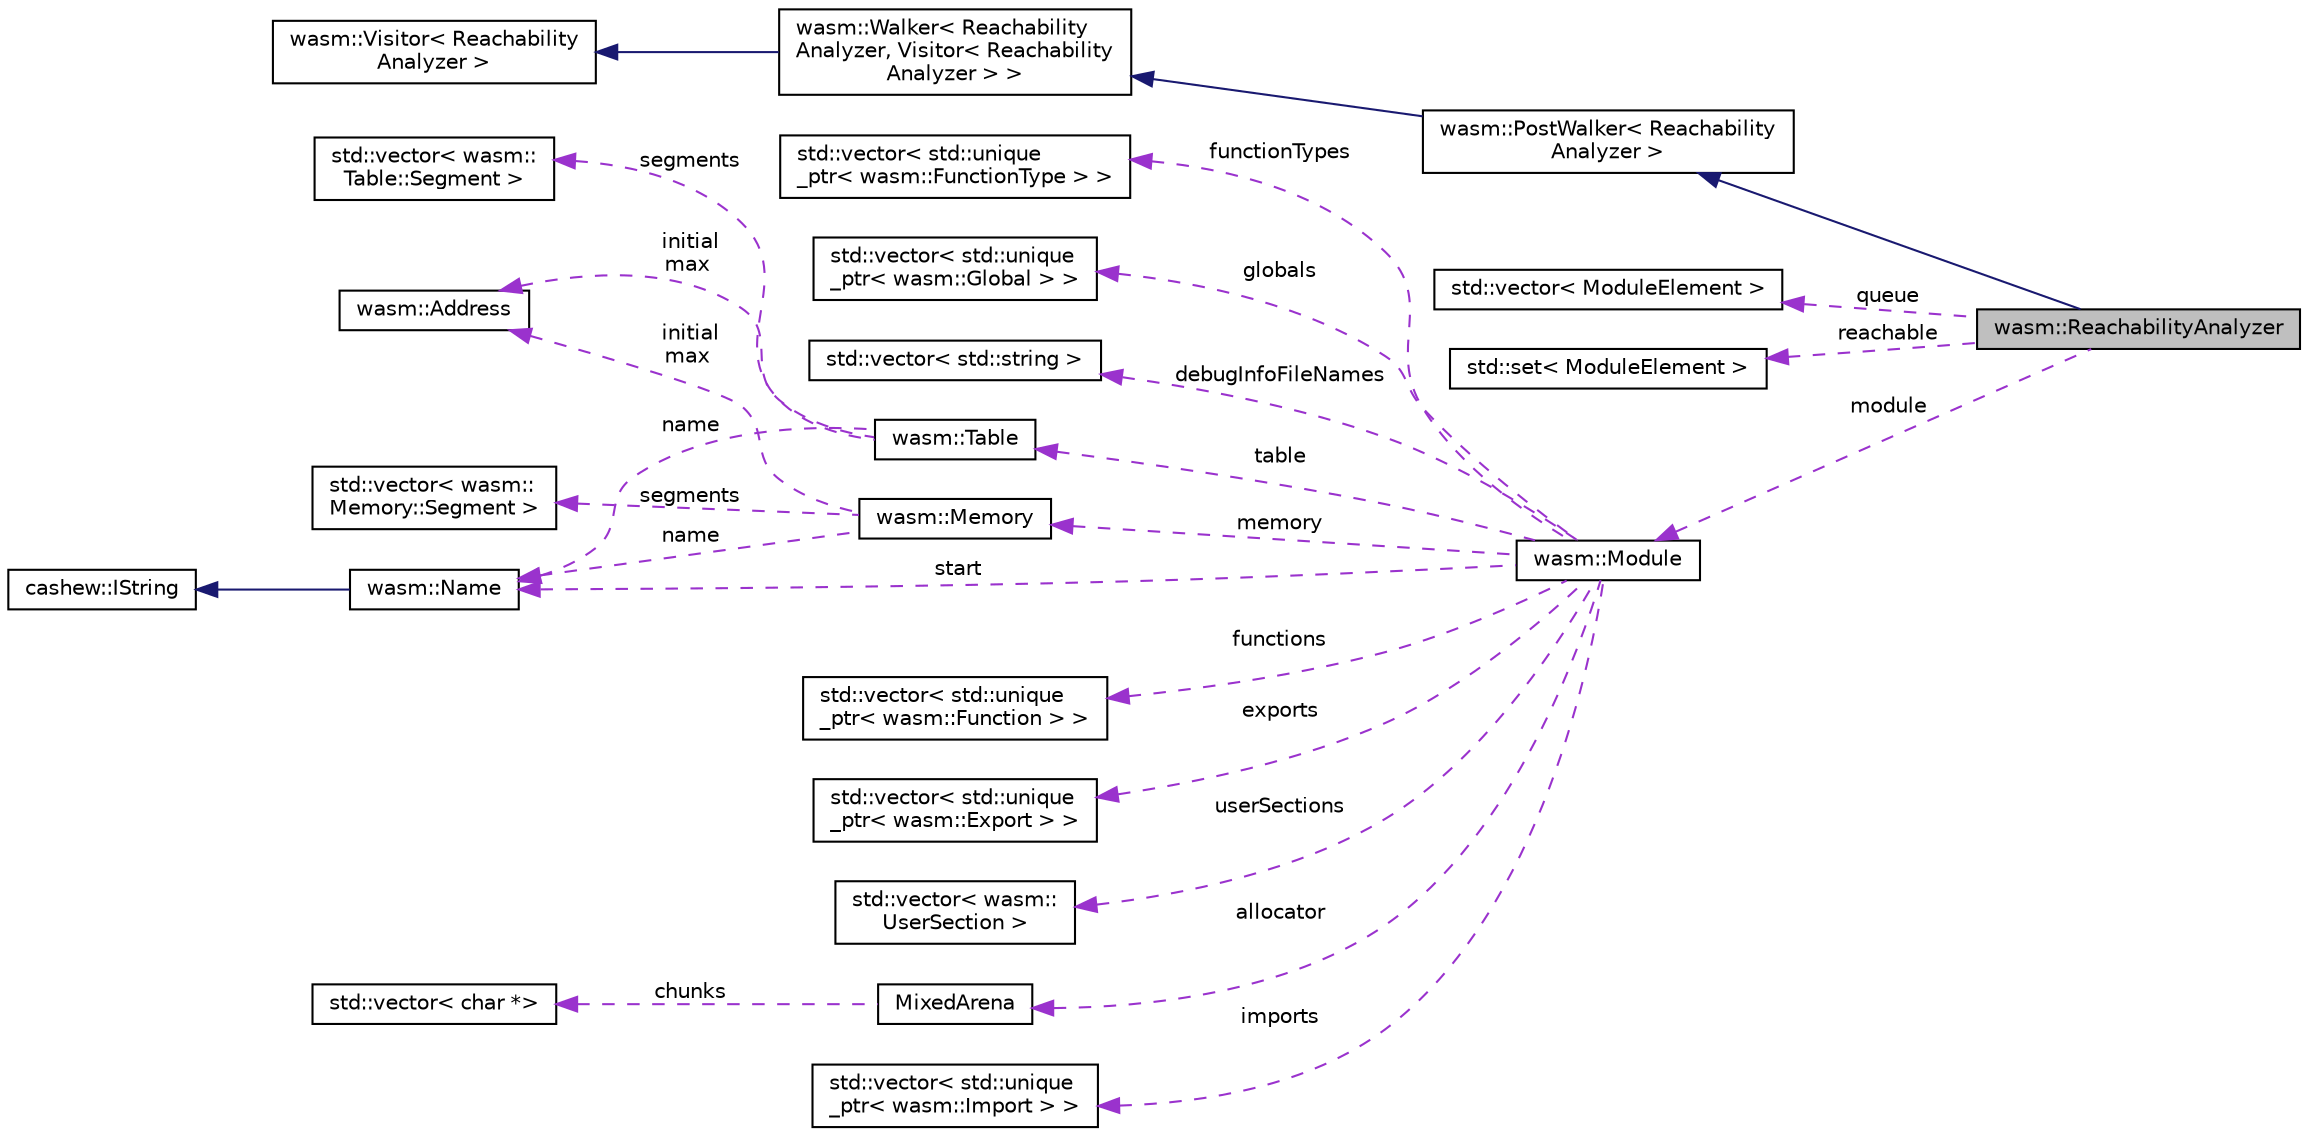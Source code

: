 digraph "wasm::ReachabilityAnalyzer"
{
  edge [fontname="Helvetica",fontsize="10",labelfontname="Helvetica",labelfontsize="10"];
  node [fontname="Helvetica",fontsize="10",shape=record];
  rankdir="LR";
  Node4 [label="wasm::ReachabilityAnalyzer",height=0.2,width=0.4,color="black", fillcolor="grey75", style="filled", fontcolor="black"];
  Node5 -> Node4 [dir="back",color="midnightblue",fontsize="10",style="solid",fontname="Helvetica"];
  Node5 [label="wasm::PostWalker\< Reachability\lAnalyzer \>",height=0.2,width=0.4,color="black", fillcolor="white", style="filled",URL="$structwasm_1_1_post_walker.html"];
  Node6 -> Node5 [dir="back",color="midnightblue",fontsize="10",style="solid",fontname="Helvetica"];
  Node6 [label="wasm::Walker\< Reachability\lAnalyzer, Visitor\< Reachability\lAnalyzer \> \>",height=0.2,width=0.4,color="black", fillcolor="white", style="filled",URL="$structwasm_1_1_walker.html"];
  Node7 -> Node6 [dir="back",color="midnightblue",fontsize="10",style="solid",fontname="Helvetica"];
  Node7 [label="wasm::Visitor\< Reachability\lAnalyzer \>",height=0.2,width=0.4,color="black", fillcolor="white", style="filled",URL="$structwasm_1_1_visitor.html"];
  Node8 -> Node4 [dir="back",color="darkorchid3",fontsize="10",style="dashed",label=" queue" ,fontname="Helvetica"];
  Node8 [label="std::vector\< ModuleElement \>",height=0.2,width=0.4,color="black", fillcolor="white", style="filled",URL="$classstd_1_1vector.html"];
  Node9 -> Node4 [dir="back",color="darkorchid3",fontsize="10",style="dashed",label=" reachable" ,fontname="Helvetica"];
  Node9 [label="std::set\< ModuleElement \>",height=0.2,width=0.4,color="black", fillcolor="white", style="filled",URL="$classstd_1_1set.html"];
  Node10 -> Node4 [dir="back",color="darkorchid3",fontsize="10",style="dashed",label=" module" ,fontname="Helvetica"];
  Node10 [label="wasm::Module",height=0.2,width=0.4,color="black", fillcolor="white", style="filled",URL="$classwasm_1_1_module.html"];
  Node11 -> Node10 [dir="back",color="darkorchid3",fontsize="10",style="dashed",label=" start" ,fontname="Helvetica"];
  Node11 [label="wasm::Name",height=0.2,width=0.4,color="black", fillcolor="white", style="filled",URL="$structwasm_1_1_name.html"];
  Node12 -> Node11 [dir="back",color="midnightblue",fontsize="10",style="solid",fontname="Helvetica"];
  Node12 [label="cashew::IString",height=0.2,width=0.4,color="black", fillcolor="white", style="filled",URL="$structcashew_1_1_i_string.html"];
  Node13 -> Node10 [dir="back",color="darkorchid3",fontsize="10",style="dashed",label=" functions" ,fontname="Helvetica"];
  Node13 [label="std::vector\< std::unique\l_ptr\< wasm::Function \> \>",height=0.2,width=0.4,color="black", fillcolor="white", style="filled",URL="$classstd_1_1vector.html"];
  Node14 -> Node10 [dir="back",color="darkorchid3",fontsize="10",style="dashed",label=" memory" ,fontname="Helvetica"];
  Node14 [label="wasm::Memory",height=0.2,width=0.4,color="black", fillcolor="white", style="filled",URL="$classwasm_1_1_memory.html"];
  Node11 -> Node14 [dir="back",color="darkorchid3",fontsize="10",style="dashed",label=" name" ,fontname="Helvetica"];
  Node15 -> Node14 [dir="back",color="darkorchid3",fontsize="10",style="dashed",label=" initial\nmax" ,fontname="Helvetica"];
  Node15 [label="wasm::Address",height=0.2,width=0.4,color="black", fillcolor="white", style="filled",URL="$structwasm_1_1_address.html"];
  Node16 -> Node14 [dir="back",color="darkorchid3",fontsize="10",style="dashed",label=" segments" ,fontname="Helvetica"];
  Node16 [label="std::vector\< wasm::\lMemory::Segment \>",height=0.2,width=0.4,color="black", fillcolor="white", style="filled",URL="$classstd_1_1vector.html"];
  Node17 -> Node10 [dir="back",color="darkorchid3",fontsize="10",style="dashed",label=" exports" ,fontname="Helvetica"];
  Node17 [label="std::vector\< std::unique\l_ptr\< wasm::Export \> \>",height=0.2,width=0.4,color="black", fillcolor="white", style="filled",URL="$classstd_1_1vector.html"];
  Node18 -> Node10 [dir="back",color="darkorchid3",fontsize="10",style="dashed",label=" table" ,fontname="Helvetica"];
  Node18 [label="wasm::Table",height=0.2,width=0.4,color="black", fillcolor="white", style="filled",URL="$classwasm_1_1_table.html"];
  Node19 -> Node18 [dir="back",color="darkorchid3",fontsize="10",style="dashed",label=" segments" ,fontname="Helvetica"];
  Node19 [label="std::vector\< wasm::\lTable::Segment \>",height=0.2,width=0.4,color="black", fillcolor="white", style="filled",URL="$classstd_1_1vector.html"];
  Node11 -> Node18 [dir="back",color="darkorchid3",fontsize="10",style="dashed",label=" name" ,fontname="Helvetica"];
  Node15 -> Node18 [dir="back",color="darkorchid3",fontsize="10",style="dashed",label=" initial\nmax" ,fontname="Helvetica"];
  Node20 -> Node10 [dir="back",color="darkorchid3",fontsize="10",style="dashed",label=" userSections" ,fontname="Helvetica"];
  Node20 [label="std::vector\< wasm::\lUserSection \>",height=0.2,width=0.4,color="black", fillcolor="white", style="filled",URL="$classstd_1_1vector.html"];
  Node21 -> Node10 [dir="back",color="darkorchid3",fontsize="10",style="dashed",label=" allocator" ,fontname="Helvetica"];
  Node21 [label="MixedArena",height=0.2,width=0.4,color="black", fillcolor="white", style="filled",URL="$struct_mixed_arena.html"];
  Node22 -> Node21 [dir="back",color="darkorchid3",fontsize="10",style="dashed",label=" chunks" ,fontname="Helvetica"];
  Node22 [label="std::vector\< char *\>",height=0.2,width=0.4,color="black", fillcolor="white", style="filled",URL="$classstd_1_1vector.html"];
  Node23 -> Node10 [dir="back",color="darkorchid3",fontsize="10",style="dashed",label=" imports" ,fontname="Helvetica"];
  Node23 [label="std::vector\< std::unique\l_ptr\< wasm::Import \> \>",height=0.2,width=0.4,color="black", fillcolor="white", style="filled",URL="$classstd_1_1vector.html"];
  Node24 -> Node10 [dir="back",color="darkorchid3",fontsize="10",style="dashed",label=" functionTypes" ,fontname="Helvetica"];
  Node24 [label="std::vector\< std::unique\l_ptr\< wasm::FunctionType \> \>",height=0.2,width=0.4,color="black", fillcolor="white", style="filled",URL="$classstd_1_1vector.html"];
  Node25 -> Node10 [dir="back",color="darkorchid3",fontsize="10",style="dashed",label=" globals" ,fontname="Helvetica"];
  Node25 [label="std::vector\< std::unique\l_ptr\< wasm::Global \> \>",height=0.2,width=0.4,color="black", fillcolor="white", style="filled",URL="$classstd_1_1vector.html"];
  Node26 -> Node10 [dir="back",color="darkorchid3",fontsize="10",style="dashed",label=" debugInfoFileNames" ,fontname="Helvetica"];
  Node26 [label="std::vector\< std::string \>",height=0.2,width=0.4,color="black", fillcolor="white", style="filled",URL="$classstd_1_1vector.html"];
}
